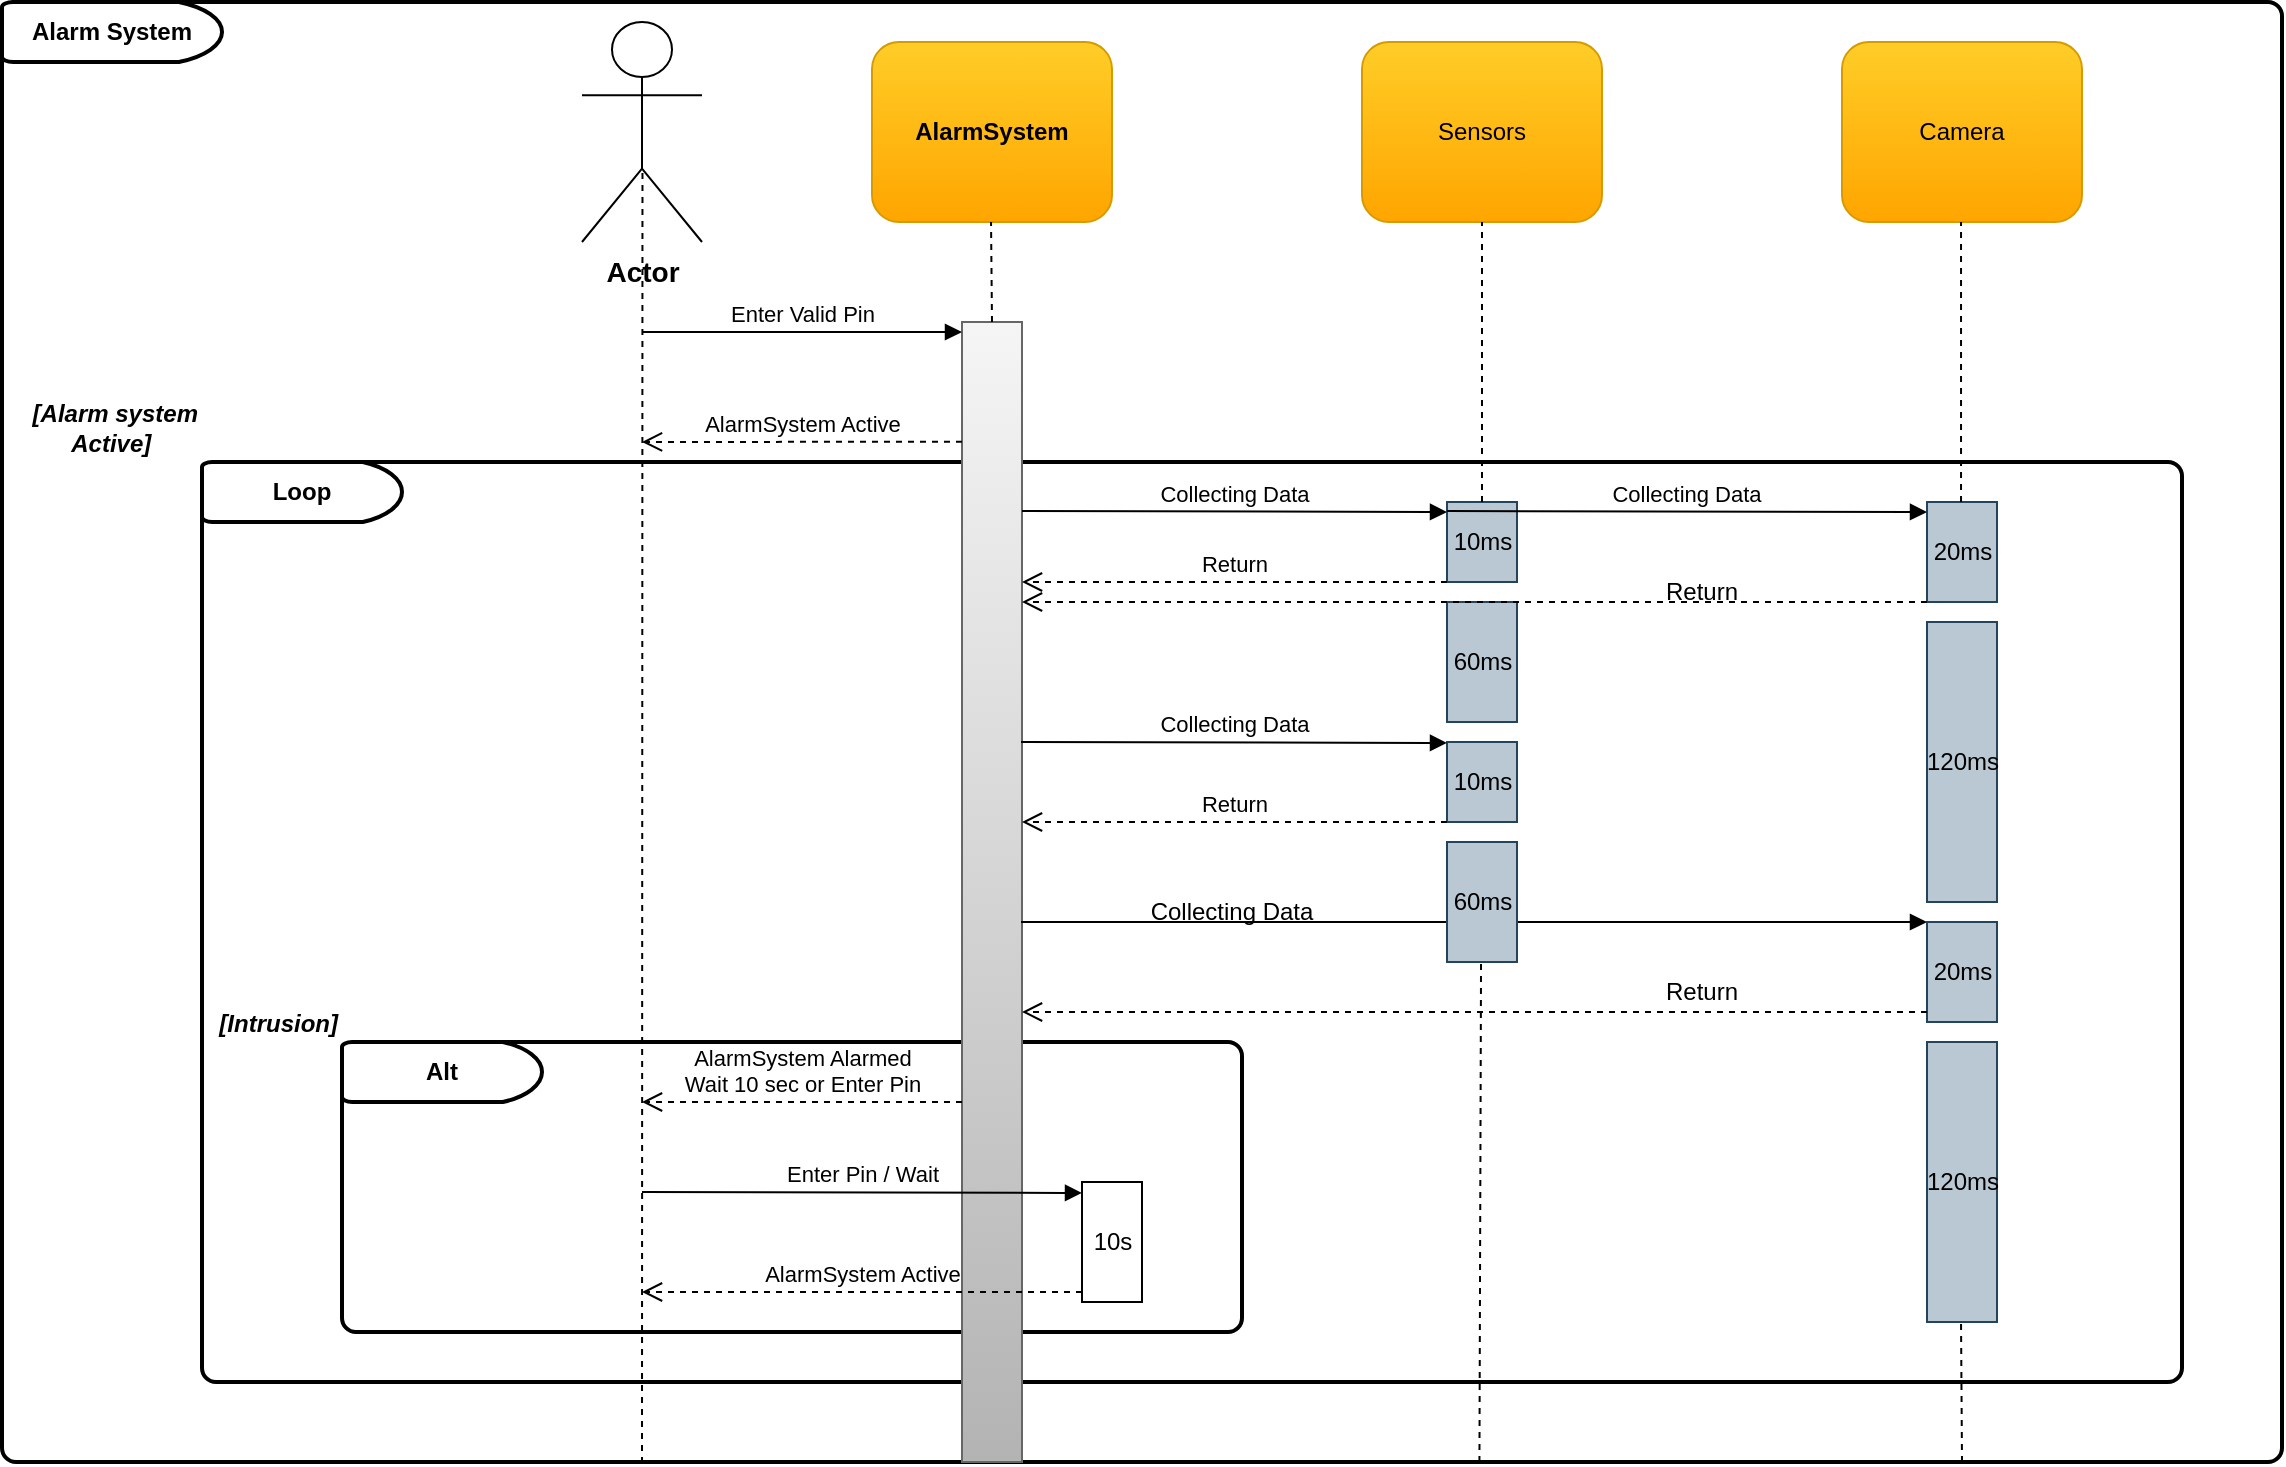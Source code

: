 <mxfile version="22.1.17" type="github">
  <diagram name="Sequence Diagram" id="2YBvvXClWsGukQMizWep">
    <mxGraphModel dx="2050" dy="1088" grid="0" gridSize="10" guides="1" tooltips="1" connect="1" arrows="1" fold="1" page="1" pageScale="1" pageWidth="850" pageHeight="1100" math="0" shadow="0">
      <root>
        <mxCell id="0" />
        <mxCell id="1" parent="0" />
        <mxCell id="Vz6BkjTHFM_aH4ZLGt7y-66" value="" style="rounded=1;whiteSpace=wrap;html=1;absoluteArcSize=1;arcSize=14;strokeWidth=2;" parent="1" vertex="1">
          <mxGeometry x="-90" y="40" width="1140" height="730" as="geometry" />
        </mxCell>
        <mxCell id="Vz6BkjTHFM_aH4ZLGt7y-67" value="&lt;b&gt;Alarm System&lt;/b&gt;" style="strokeWidth=2;html=1;shape=mxgraph.flowchart.delay;whiteSpace=wrap;" parent="1" vertex="1">
          <mxGeometry x="-90" y="40" width="110" height="30" as="geometry" />
        </mxCell>
        <mxCell id="Vz6BkjTHFM_aH4ZLGt7y-69" value="&lt;b&gt;AlarmSystem&lt;/b&gt;" style="rounded=1;whiteSpace=wrap;html=1;fillColor=#ffcd28;strokeColor=#d79b00;gradientColor=#ffa500;" parent="1" vertex="1">
          <mxGeometry x="345" y="60" width="120" height="90" as="geometry" />
        </mxCell>
        <mxCell id="Vz6BkjTHFM_aH4ZLGt7y-71" value="Sensors" style="rounded=1;whiteSpace=wrap;html=1;fillColor=#ffcd28;strokeColor=#d79b00;gradientColor=#ffa500;" parent="1" vertex="1">
          <mxGeometry x="590" y="60" width="120" height="90" as="geometry" />
        </mxCell>
        <mxCell id="Vz6BkjTHFM_aH4ZLGt7y-77" value="&lt;i&gt;&lt;b&gt;[Alarm system &lt;br&gt;Active]&lt;/b&gt;&amp;nbsp; &amp;nbsp; &amp;nbsp; &amp;nbsp;&lt;/i&gt;" style="rounded=1;whiteSpace=wrap;html=1;absoluteArcSize=1;arcSize=14;strokeWidth=2;labelPosition=left;verticalLabelPosition=top;align=right;verticalAlign=bottom;" parent="1" vertex="1">
          <mxGeometry x="10" y="270" width="990" height="460" as="geometry" />
        </mxCell>
        <mxCell id="Vz6BkjTHFM_aH4ZLGt7y-83" value="&lt;b&gt;&lt;i&gt;[Intrusion]&lt;/i&gt;&lt;/b&gt;" style="rounded=1;whiteSpace=wrap;html=1;absoluteArcSize=1;arcSize=14;strokeWidth=2;labelPosition=left;verticalLabelPosition=top;align=right;verticalAlign=bottom;" parent="1" vertex="1">
          <mxGeometry x="80" y="560" width="450" height="145" as="geometry" />
        </mxCell>
        <mxCell id="Vz6BkjTHFM_aH4ZLGt7y-74" value="" style="endArrow=none;dashed=1;html=1;rounded=0;exitX=0.504;exitY=0.686;exitDx=0;exitDy=0;exitPerimeter=0;fontSize=9;" parent="1" source="Vz6BkjTHFM_aH4ZLGt7y-76" edge="1">
          <mxGeometry width="50" height="50" relative="1" as="geometry">
            <mxPoint x="251.833" y="539.73" as="sourcePoint" />
            <mxPoint x="230" y="770" as="targetPoint" />
          </mxGeometry>
        </mxCell>
        <mxCell id="Vz6BkjTHFM_aH4ZLGt7y-76" value="&lt;font style=&quot;font-size: 14px;&quot;&gt;Actor&lt;/font&gt;" style="shape=umlActor;verticalLabelPosition=bottom;verticalAlign=top;html=1;outlineConnect=0;fontStyle=1" parent="1" vertex="1">
          <mxGeometry x="200" y="50" width="60" height="110" as="geometry" />
        </mxCell>
        <mxCell id="Vz6BkjTHFM_aH4ZLGt7y-80" value="&lt;b&gt;Loop&lt;/b&gt;" style="strokeWidth=2;html=1;shape=mxgraph.flowchart.delay;whiteSpace=wrap;" parent="1" vertex="1">
          <mxGeometry x="10" y="270" width="100" height="30" as="geometry" />
        </mxCell>
        <mxCell id="Vz6BkjTHFM_aH4ZLGt7y-84" value="&lt;b&gt;Alt&lt;/b&gt;" style="strokeWidth=2;html=1;shape=mxgraph.flowchart.delay;whiteSpace=wrap;" parent="1" vertex="1">
          <mxGeometry x="80" y="560" width="100" height="30" as="geometry" />
        </mxCell>
        <mxCell id="Vz6BkjTHFM_aH4ZLGt7y-90" value="" style="html=1;points=[[0,0,0,0,5],[0,1,0,0,-5],[1,0,0,0,5],[1,1,0,0,-5]];perimeter=orthogonalPerimeter;outlineConnect=0;targetShapes=umlLifeline;portConstraint=eastwest;newEdgeStyle={&quot;curved&quot;:0,&quot;rounded&quot;:0};direction=west;flipV=1;fillColor=#f5f5f5;strokeColor=#666666;gradientColor=#b3b3b3;" parent="1" vertex="1">
          <mxGeometry x="390" y="200" width="30" height="570" as="geometry" />
        </mxCell>
        <mxCell id="Vz6BkjTHFM_aH4ZLGt7y-91" value="Enter Valid Pin" style="html=1;verticalAlign=bottom;endArrow=block;curved=0;rounded=0;entryX=1;entryY=0;entryDx=0;entryDy=5;entryPerimeter=0;" parent="1" target="Vz6BkjTHFM_aH4ZLGt7y-90" edge="1">
          <mxGeometry relative="1" as="geometry">
            <mxPoint x="230" y="205" as="sourcePoint" />
          </mxGeometry>
        </mxCell>
        <mxCell id="Vz6BkjTHFM_aH4ZLGt7y-92" value="AlarmSystem Active" style="html=1;verticalAlign=bottom;endArrow=open;dashed=1;endSize=8;curved=0;rounded=0;exitX=1;exitY=0.105;exitDx=0;exitDy=0;exitPerimeter=0;" parent="1" source="Vz6BkjTHFM_aH4ZLGt7y-90" edge="1">
          <mxGeometry relative="1" as="geometry">
            <mxPoint x="230" y="260" as="targetPoint" />
          </mxGeometry>
        </mxCell>
        <mxCell id="Vz6BkjTHFM_aH4ZLGt7y-93" value="AlarmSystem Alarmed&lt;br&gt;Wait 10 sec or Enter Pin" style="html=1;verticalAlign=bottom;endArrow=open;dashed=1;endSize=8;curved=0;rounded=0;" parent="1" edge="1">
          <mxGeometry relative="1" as="geometry">
            <mxPoint x="230" y="590" as="targetPoint" />
            <mxPoint x="390" y="590" as="sourcePoint" />
          </mxGeometry>
        </mxCell>
        <mxCell id="Vz6BkjTHFM_aH4ZLGt7y-98" value="10s" style="html=1;points=[[0,0,0,0,5],[0,1,0,0,-5],[1,0,0,0,5],[1,1,0,0,-5]];perimeter=orthogonalPerimeter;outlineConnect=0;targetShapes=umlLifeline;portConstraint=eastwest;newEdgeStyle={&quot;curved&quot;:0,&quot;rounded&quot;:0};" parent="1" vertex="1">
          <mxGeometry x="450" y="630" width="30" height="60" as="geometry" />
        </mxCell>
        <mxCell id="Vz6BkjTHFM_aH4ZLGt7y-99" value="Enter Pin / Wait" style="html=1;verticalAlign=bottom;endArrow=block;curved=0;rounded=0;entryX=0;entryY=0.091;entryDx=0;entryDy=0;entryPerimeter=0;" parent="1" target="Vz6BkjTHFM_aH4ZLGt7y-98" edge="1">
          <mxGeometry relative="1" as="geometry">
            <mxPoint x="230" y="635" as="sourcePoint" />
          </mxGeometry>
        </mxCell>
        <mxCell id="Vz6BkjTHFM_aH4ZLGt7y-100" value="AlarmSystem Active" style="html=1;verticalAlign=bottom;endArrow=open;dashed=1;endSize=8;curved=0;rounded=0;exitX=0;exitY=1;exitDx=0;exitDy=-5;exitPerimeter=0;" parent="1" source="Vz6BkjTHFM_aH4ZLGt7y-98" edge="1">
          <mxGeometry relative="1" as="geometry">
            <mxPoint x="230" y="685" as="targetPoint" />
          </mxGeometry>
        </mxCell>
        <mxCell id="Vz6BkjTHFM_aH4ZLGt7y-101" value="10ms" style="html=1;points=[[0,0,0,0,5],[0,1,0,0,-5],[1,0,0,0,5],[1,1,0,0,-5]];perimeter=orthogonalPerimeter;outlineConnect=0;targetShapes=umlLifeline;portConstraint=eastwest;newEdgeStyle={&quot;curved&quot;:0,&quot;rounded&quot;:0};fillColor=#bac8d3;strokeColor=#23445d;" parent="1" vertex="1">
          <mxGeometry x="632.5" y="290" width="35" height="40" as="geometry" />
        </mxCell>
        <mxCell id="Vz6BkjTHFM_aH4ZLGt7y-118" value="" style="html=1;verticalAlign=bottom;endArrow=block;curved=0;rounded=0;" parent="1" target="Vz6BkjTHFM_aH4ZLGt7y-107" edge="1">
          <mxGeometry relative="1" as="geometry">
            <mxPoint x="419.5" y="500" as="sourcePoint" />
            <mxPoint x="632.5" y="500.48" as="targetPoint" />
          </mxGeometry>
        </mxCell>
        <mxCell id="Vz6BkjTHFM_aH4ZLGt7y-102" value="60ms" style="html=1;points=[[0,0,0,0,5],[0,1,0,0,-5],[1,0,0,0,5],[1,1,0,0,-5]];perimeter=orthogonalPerimeter;outlineConnect=0;targetShapes=umlLifeline;portConstraint=eastwest;newEdgeStyle={&quot;curved&quot;:0,&quot;rounded&quot;:0};fillColor=#bac8d3;strokeColor=#23445d;" parent="1" vertex="1">
          <mxGeometry x="632.5" y="340" width="35" height="60" as="geometry" />
        </mxCell>
        <mxCell id="Vz6BkjTHFM_aH4ZLGt7y-103" value="10ms" style="html=1;points=[[0,0,0,0,5],[0,1,0,0,-5],[1,0,0,0,5],[1,1,0,0,-5]];perimeter=orthogonalPerimeter;outlineConnect=0;targetShapes=umlLifeline;portConstraint=eastwest;newEdgeStyle={&quot;curved&quot;:0,&quot;rounded&quot;:0};fillColor=#bac8d3;strokeColor=#23445d;" parent="1" vertex="1">
          <mxGeometry x="632.5" y="410" width="35" height="40" as="geometry" />
        </mxCell>
        <mxCell id="Vz6BkjTHFM_aH4ZLGt7y-104" value="60ms" style="html=1;points=[[0,0,0,0,5],[0,1,0,0,-5],[1,0,0,0,5],[1,1,0,0,-5]];perimeter=orthogonalPerimeter;outlineConnect=0;targetShapes=umlLifeline;portConstraint=eastwest;newEdgeStyle={&quot;curved&quot;:0,&quot;rounded&quot;:0};fillColor=#bac8d3;strokeColor=#23445d;" parent="1" vertex="1">
          <mxGeometry x="632.5" y="460" width="35" height="60" as="geometry" />
        </mxCell>
        <mxCell id="Vz6BkjTHFM_aH4ZLGt7y-105" value="20ms" style="html=1;points=[[0,0,0,0,5],[0,1,0,0,-5],[1,0,0,0,5],[1,1,0,0,-5]];perimeter=orthogonalPerimeter;outlineConnect=0;targetShapes=umlLifeline;portConstraint=eastwest;newEdgeStyle={&quot;curved&quot;:0,&quot;rounded&quot;:0};fillColor=#bac8d3;strokeColor=#23445d;" parent="1" vertex="1">
          <mxGeometry x="872.5" y="290" width="35" height="50" as="geometry" />
        </mxCell>
        <mxCell id="Vz6BkjTHFM_aH4ZLGt7y-106" value="120ms" style="html=1;points=[[0,0,0,0,5],[0,1,0,0,-5],[1,0,0,0,5],[1,1,0,0,-5]];perimeter=orthogonalPerimeter;outlineConnect=0;targetShapes=umlLifeline;portConstraint=eastwest;newEdgeStyle={&quot;curved&quot;:0,&quot;rounded&quot;:0};fillColor=#bac8d3;strokeColor=#23445d;" parent="1" vertex="1">
          <mxGeometry x="872.5" y="350" width="35" height="140" as="geometry" />
        </mxCell>
        <mxCell id="Vz6BkjTHFM_aH4ZLGt7y-107" value="20ms" style="html=1;points=[[0,0,0,0,5],[0,1,0,0,-5],[1,0,0,0,5],[1,1,0,0,-5]];perimeter=orthogonalPerimeter;outlineConnect=0;targetShapes=umlLifeline;portConstraint=eastwest;newEdgeStyle={&quot;curved&quot;:0,&quot;rounded&quot;:0};fillColor=#bac8d3;strokeColor=#23445d;" parent="1" vertex="1">
          <mxGeometry x="872.5" y="500" width="35" height="50" as="geometry" />
        </mxCell>
        <mxCell id="Vz6BkjTHFM_aH4ZLGt7y-108" value="Camera" style="rounded=1;whiteSpace=wrap;html=1;fillColor=#ffcd28;strokeColor=#d79b00;gradientColor=#ffa500;" parent="1" vertex="1">
          <mxGeometry x="830" y="60" width="120" height="90" as="geometry" />
        </mxCell>
        <mxCell id="Vz6BkjTHFM_aH4ZLGt7y-109" value="Collecting Data" style="html=1;verticalAlign=bottom;endArrow=block;curved=0;rounded=0;entryX=0;entryY=0;entryDx=0;entryDy=5;entryPerimeter=0;" parent="1" target="Vz6BkjTHFM_aH4ZLGt7y-101" edge="1">
          <mxGeometry relative="1" as="geometry">
            <mxPoint x="420" y="294.52" as="sourcePoint" />
            <mxPoint x="580" y="294.52" as="targetPoint" />
          </mxGeometry>
        </mxCell>
        <mxCell id="Vz6BkjTHFM_aH4ZLGt7y-110" value="Collecting Data" style="html=1;verticalAlign=bottom;endArrow=block;curved=0;rounded=0;entryX=0;entryY=0;entryDx=0;entryDy=5;entryPerimeter=0;" parent="1" target="Vz6BkjTHFM_aH4ZLGt7y-105" edge="1">
          <mxGeometry relative="1" as="geometry">
            <mxPoint x="632.5" y="294.52" as="sourcePoint" />
            <mxPoint x="792.5" y="294.52" as="targetPoint" />
          </mxGeometry>
        </mxCell>
        <mxCell id="Vz6BkjTHFM_aH4ZLGt7y-111" value="Return" style="html=1;verticalAlign=bottom;endArrow=open;dashed=1;endSize=8;curved=0;rounded=0;exitX=1;exitY=0.105;exitDx=0;exitDy=0;exitPerimeter=0;" parent="1" target="Vz6BkjTHFM_aH4ZLGt7y-90" edge="1">
          <mxGeometry relative="1" as="geometry">
            <mxPoint x="472.5" y="330" as="targetPoint" />
            <mxPoint x="632.5" y="330" as="sourcePoint" />
          </mxGeometry>
        </mxCell>
        <mxCell id="Vz6BkjTHFM_aH4ZLGt7y-112" value="" style="html=1;verticalAlign=bottom;endArrow=open;dashed=1;endSize=8;curved=0;rounded=0;exitX=1;exitY=0.105;exitDx=0;exitDy=0;exitPerimeter=0;" parent="1" target="Vz6BkjTHFM_aH4ZLGt7y-90" edge="1">
          <mxGeometry relative="1" as="geometry">
            <mxPoint x="713" y="340" as="targetPoint" />
            <mxPoint x="872.5" y="340" as="sourcePoint" />
          </mxGeometry>
        </mxCell>
        <mxCell id="Vz6BkjTHFM_aH4ZLGt7y-113" value="Return" style="text;html=1;strokeColor=none;fillColor=none;align=center;verticalAlign=middle;whiteSpace=wrap;rounded=0;" parent="1" vertex="1">
          <mxGeometry x="730" y="330" width="60" height="10" as="geometry" />
        </mxCell>
        <mxCell id="Vz6BkjTHFM_aH4ZLGt7y-115" value="Collecting Data" style="html=1;verticalAlign=bottom;endArrow=block;curved=0;rounded=0;entryX=0;entryY=0;entryDx=0;entryDy=5;entryPerimeter=0;" parent="1" edge="1">
          <mxGeometry relative="1" as="geometry">
            <mxPoint x="419.5" y="410" as="sourcePoint" />
            <mxPoint x="632.5" y="410.48" as="targetPoint" />
          </mxGeometry>
        </mxCell>
        <mxCell id="Vz6BkjTHFM_aH4ZLGt7y-117" value="Return" style="html=1;verticalAlign=bottom;endArrow=open;dashed=1;endSize=8;curved=0;rounded=0;exitX=1;exitY=0.105;exitDx=0;exitDy=0;exitPerimeter=0;" parent="1" edge="1">
          <mxGeometry relative="1" as="geometry">
            <mxPoint x="420" y="450" as="targetPoint" />
            <mxPoint x="632.5" y="450" as="sourcePoint" />
          </mxGeometry>
        </mxCell>
        <mxCell id="Vz6BkjTHFM_aH4ZLGt7y-119" value="" style="html=1;verticalAlign=bottom;endArrow=open;dashed=1;endSize=8;curved=0;rounded=0;exitX=0;exitY=1;exitDx=0;exitDy=-5;exitPerimeter=0;" parent="1" source="Vz6BkjTHFM_aH4ZLGt7y-107" target="Vz6BkjTHFM_aH4ZLGt7y-90" edge="1">
          <mxGeometry relative="1" as="geometry">
            <mxPoint x="430" y="350" as="targetPoint" />
            <mxPoint x="882.5" y="350" as="sourcePoint" />
          </mxGeometry>
        </mxCell>
        <mxCell id="Vz6BkjTHFM_aH4ZLGt7y-120" value="Return" style="text;html=1;strokeColor=none;fillColor=none;align=center;verticalAlign=middle;whiteSpace=wrap;rounded=0;" parent="1" vertex="1">
          <mxGeometry x="730" y="530" width="60" height="10" as="geometry" />
        </mxCell>
        <mxCell id="Vz6BkjTHFM_aH4ZLGt7y-121" value="Collecting Data" style="text;html=1;strokeColor=none;fillColor=none;align=center;verticalAlign=middle;whiteSpace=wrap;rounded=0;" parent="1" vertex="1">
          <mxGeometry x="480" y="490" width="90" height="10" as="geometry" />
        </mxCell>
        <mxCell id="Vz6BkjTHFM_aH4ZLGt7y-122" value="120ms" style="html=1;points=[[0,0,0,0,5],[0,1,0,0,-5],[1,0,0,0,5],[1,1,0,0,-5]];perimeter=orthogonalPerimeter;outlineConnect=0;targetShapes=umlLifeline;portConstraint=eastwest;newEdgeStyle={&quot;curved&quot;:0,&quot;rounded&quot;:0};fillColor=#bac8d3;strokeColor=#23445d;" parent="1" vertex="1">
          <mxGeometry x="872.5" y="560" width="35" height="140" as="geometry" />
        </mxCell>
        <mxCell id="Vz6BkjTHFM_aH4ZLGt7y-124" value="" style="endArrow=none;dashed=1;html=1;rounded=0;" parent="1" source="Vz6BkjTHFM_aH4ZLGt7y-101" edge="1">
          <mxGeometry width="50" height="50" relative="1" as="geometry">
            <mxPoint x="600" y="200" as="sourcePoint" />
            <mxPoint x="650" y="150" as="targetPoint" />
          </mxGeometry>
        </mxCell>
        <mxCell id="Vz6BkjTHFM_aH4ZLGt7y-125" value="" style="endArrow=none;dashed=1;html=1;rounded=0;" parent="1" edge="1">
          <mxGeometry width="50" height="50" relative="1" as="geometry">
            <mxPoint x="889.52" y="290" as="sourcePoint" />
            <mxPoint x="889.52" y="150" as="targetPoint" />
          </mxGeometry>
        </mxCell>
        <mxCell id="Vz6BkjTHFM_aH4ZLGt7y-126" value="" style="endArrow=none;dashed=1;html=1;rounded=0;exitX=0.648;exitY=1;exitDx=0;exitDy=0;exitPerimeter=0;" parent="1" source="Vz6BkjTHFM_aH4ZLGt7y-66" edge="1">
          <mxGeometry width="50" height="50" relative="1" as="geometry">
            <mxPoint x="649.52" y="660" as="sourcePoint" />
            <mxPoint x="649.52" y="520" as="targetPoint" />
          </mxGeometry>
        </mxCell>
        <mxCell id="Vz6BkjTHFM_aH4ZLGt7y-127" value="" style="endArrow=none;dashed=1;html=1;rounded=0;" parent="1" edge="1">
          <mxGeometry width="50" height="50" relative="1" as="geometry">
            <mxPoint x="890" y="770" as="sourcePoint" />
            <mxPoint x="889.52" y="700" as="targetPoint" />
          </mxGeometry>
        </mxCell>
        <mxCell id="Vz6BkjTHFM_aH4ZLGt7y-128" value="" style="endArrow=none;dashed=1;html=1;rounded=0;" parent="1" edge="1">
          <mxGeometry width="50" height="50" relative="1" as="geometry">
            <mxPoint x="405" y="200" as="sourcePoint" />
            <mxPoint x="404.52" y="150" as="targetPoint" />
          </mxGeometry>
        </mxCell>
      </root>
    </mxGraphModel>
  </diagram>
</mxfile>

